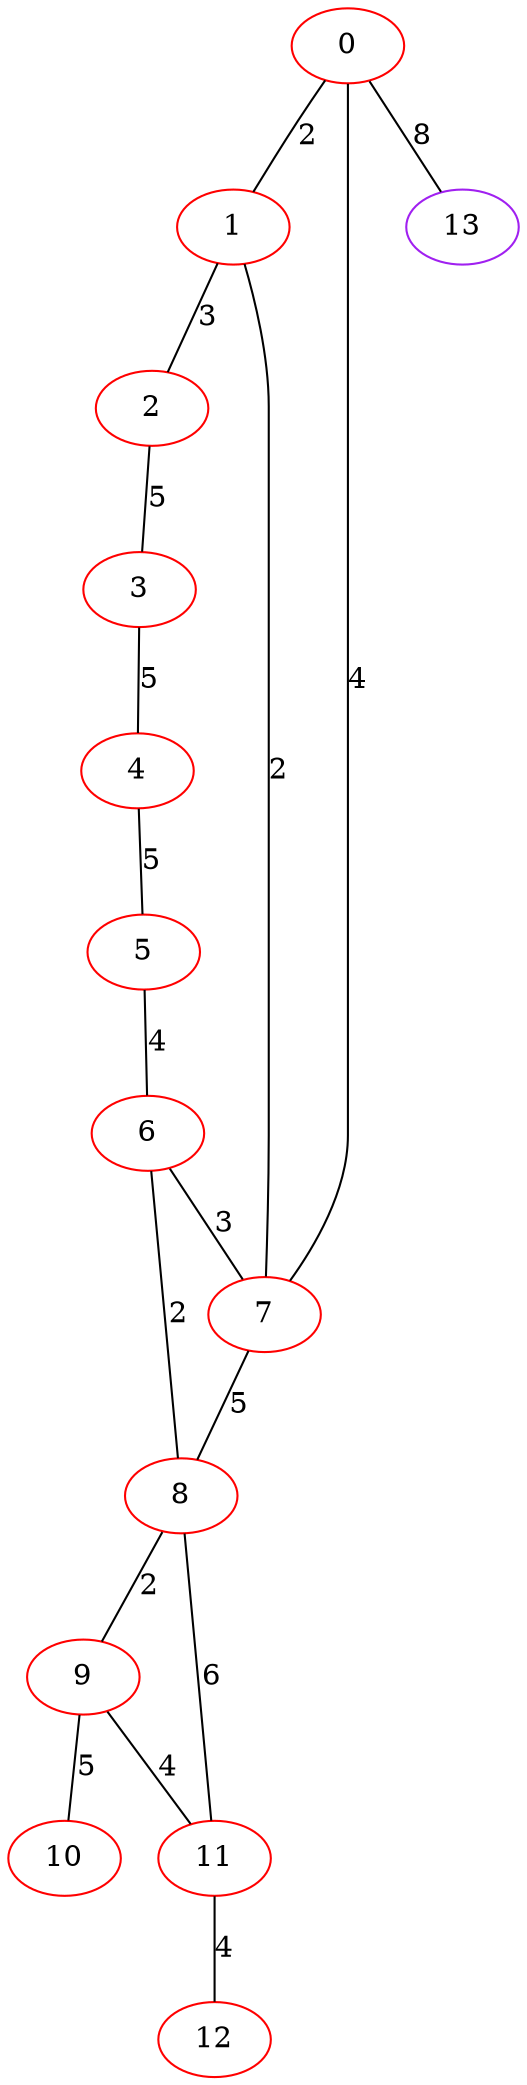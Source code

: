 graph "" {
0 [color=red, weight=1];
1 [color=red, weight=1];
2 [color=red, weight=1];
3 [color=red, weight=1];
4 [color=red, weight=1];
5 [color=red, weight=1];
6 [color=red, weight=1];
7 [color=red, weight=1];
8 [color=red, weight=1];
9 [color=red, weight=1];
10 [color=red, weight=1];
11 [color=red, weight=1];
12 [color=red, weight=1];
13 [color=purple, weight=4];
0 -- 1  [key=0, label=2];
0 -- 13  [key=0, label=8];
0 -- 7  [key=0, label=4];
1 -- 2  [key=0, label=3];
1 -- 7  [key=0, label=2];
2 -- 3  [key=0, label=5];
3 -- 4  [key=0, label=5];
4 -- 5  [key=0, label=5];
5 -- 6  [key=0, label=4];
6 -- 8  [key=0, label=2];
6 -- 7  [key=0, label=3];
7 -- 8  [key=0, label=5];
8 -- 9  [key=0, label=2];
8 -- 11  [key=0, label=6];
9 -- 10  [key=0, label=5];
9 -- 11  [key=0, label=4];
11 -- 12  [key=0, label=4];
}
